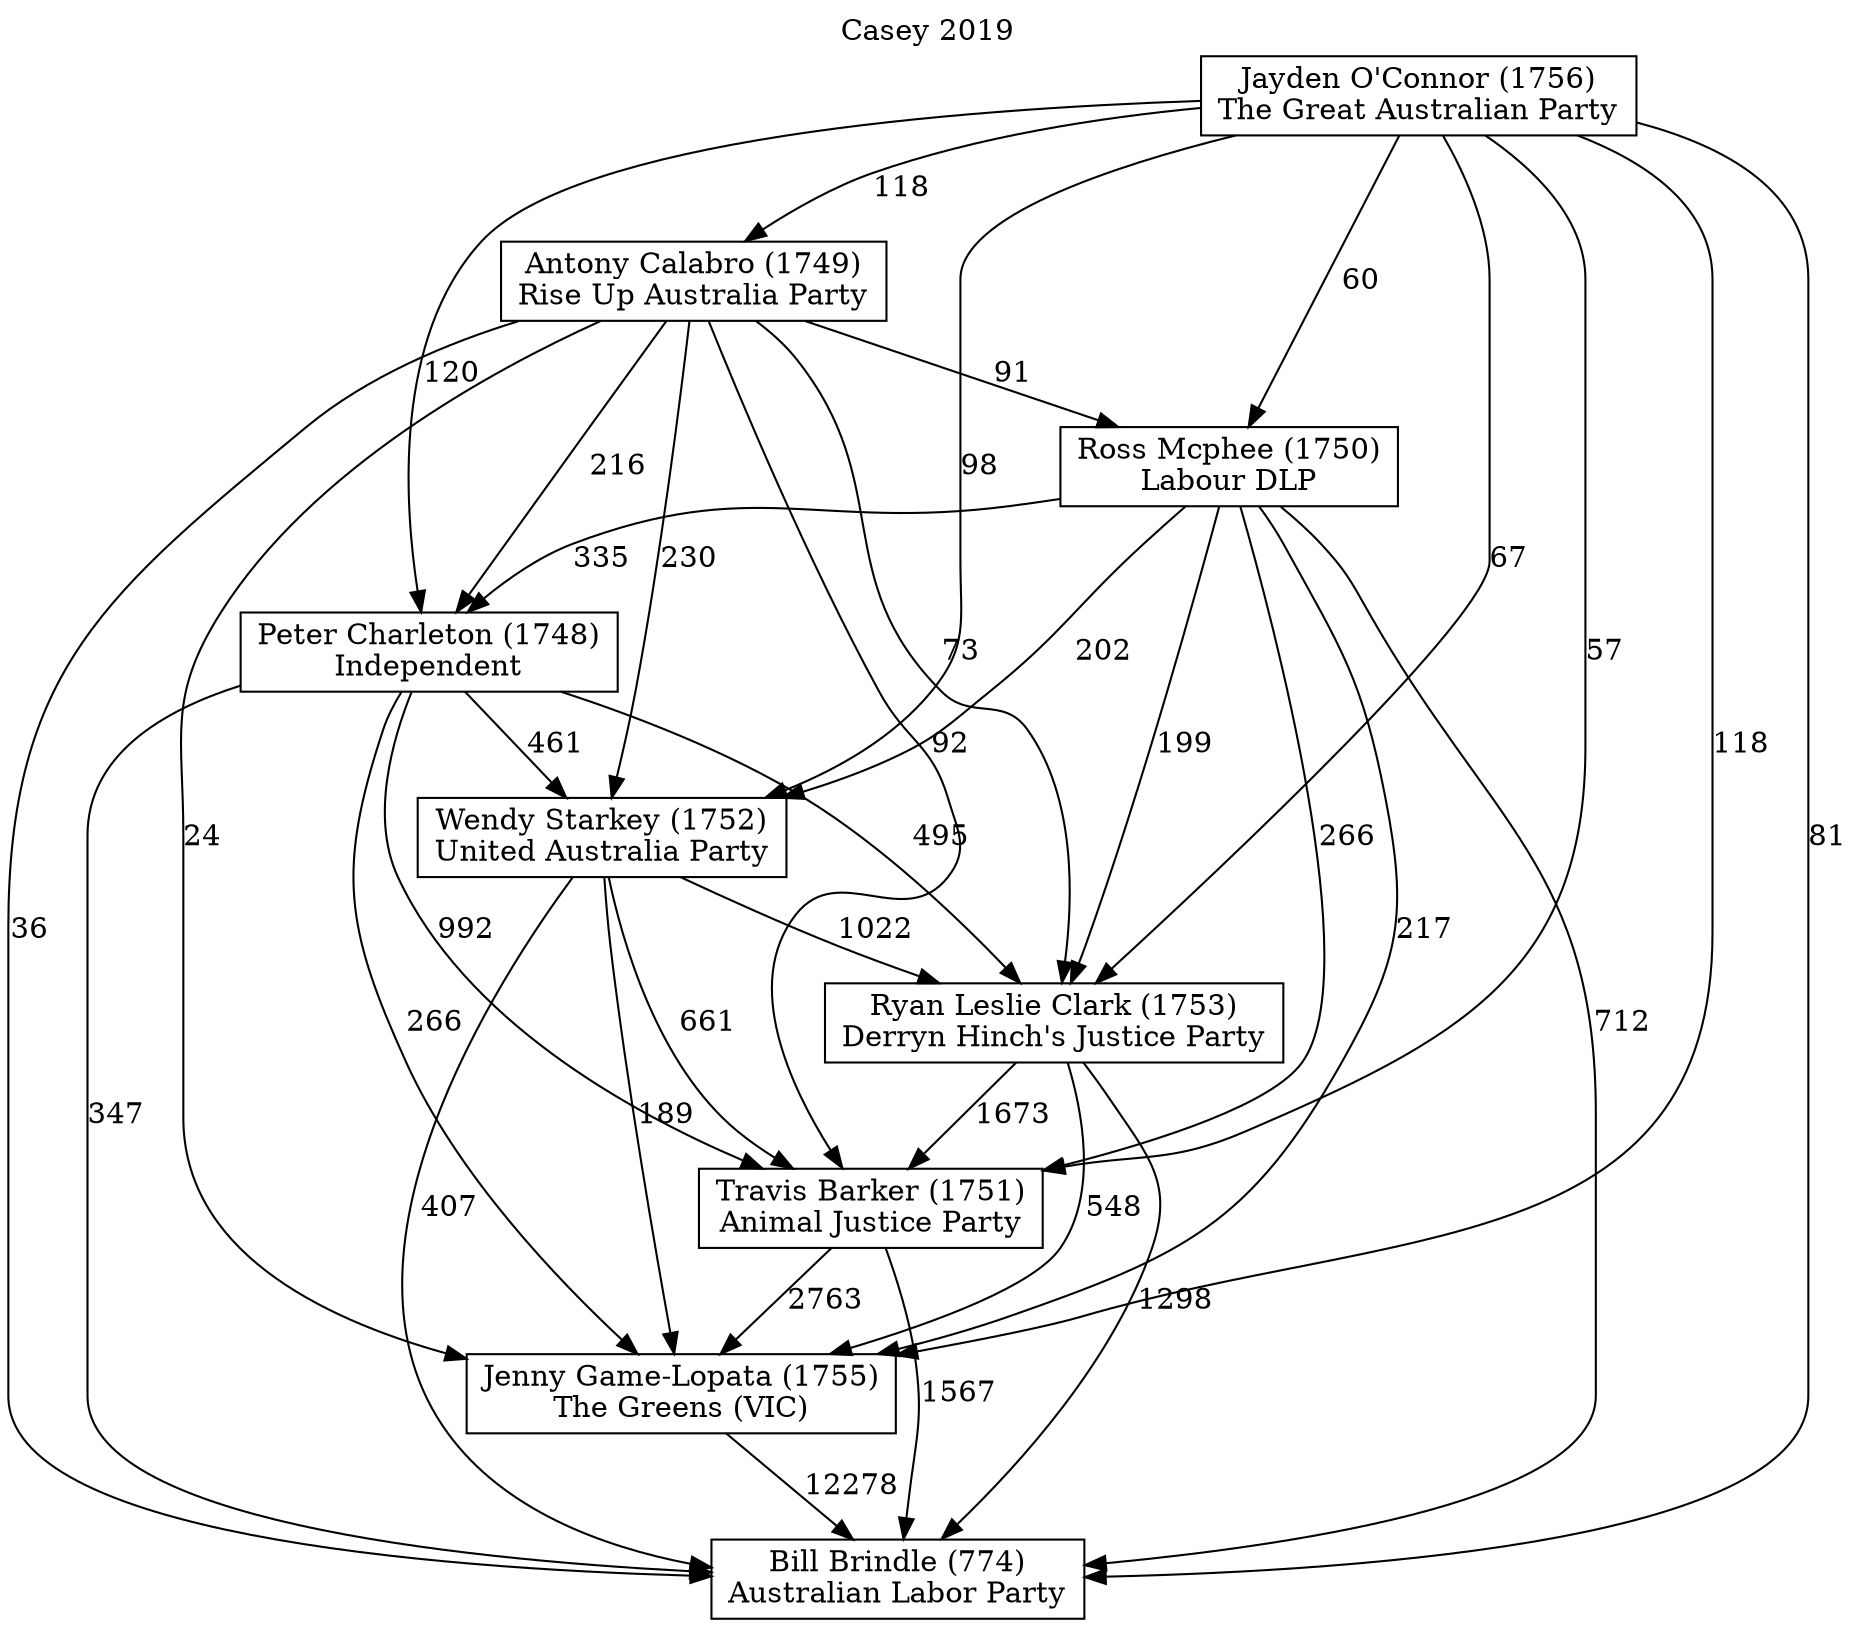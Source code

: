 // House preference flow
digraph "Bill Brindle (774)_Casey_2019" {
	graph [label="Casey 2019" labelloc=t mclimit=10]
	node [shape=box]
	"Bill Brindle (774)" [label="Bill Brindle (774)
Australian Labor Party"]
	"Jenny Game-Lopata (1755)" [label="Jenny Game-Lopata (1755)
The Greens (VIC)"]
	"Travis Barker (1751)" [label="Travis Barker (1751)
Animal Justice Party"]
	"Ryan Leslie Clark (1753)" [label="Ryan Leslie Clark (1753)
Derryn Hinch's Justice Party"]
	"Wendy Starkey (1752)" [label="Wendy Starkey (1752)
United Australia Party"]
	"Peter Charleton (1748)" [label="Peter Charleton (1748)
Independent"]
	"Ross Mcphee (1750)" [label="Ross Mcphee (1750)
Labour DLP"]
	"Antony Calabro (1749)" [label="Antony Calabro (1749)
Rise Up Australia Party"]
	"Jayden O'Connor (1756)" [label="Jayden O'Connor (1756)
The Great Australian Party"]
	"Jenny Game-Lopata (1755)" -> "Bill Brindle (774)" [label=12278]
	"Travis Barker (1751)" -> "Jenny Game-Lopata (1755)" [label=2763]
	"Ryan Leslie Clark (1753)" -> "Travis Barker (1751)" [label=1673]
	"Wendy Starkey (1752)" -> "Ryan Leslie Clark (1753)" [label=1022]
	"Peter Charleton (1748)" -> "Wendy Starkey (1752)" [label=461]
	"Ross Mcphee (1750)" -> "Peter Charleton (1748)" [label=335]
	"Antony Calabro (1749)" -> "Ross Mcphee (1750)" [label=91]
	"Jayden O'Connor (1756)" -> "Antony Calabro (1749)" [label=118]
	"Travis Barker (1751)" -> "Bill Brindle (774)" [label=1567]
	"Ryan Leslie Clark (1753)" -> "Bill Brindle (774)" [label=1298]
	"Wendy Starkey (1752)" -> "Bill Brindle (774)" [label=407]
	"Peter Charleton (1748)" -> "Bill Brindle (774)" [label=347]
	"Ross Mcphee (1750)" -> "Bill Brindle (774)" [label=712]
	"Antony Calabro (1749)" -> "Bill Brindle (774)" [label=36]
	"Jayden O'Connor (1756)" -> "Bill Brindle (774)" [label=81]
	"Jayden O'Connor (1756)" -> "Ross Mcphee (1750)" [label=60]
	"Antony Calabro (1749)" -> "Peter Charleton (1748)" [label=216]
	"Jayden O'Connor (1756)" -> "Peter Charleton (1748)" [label=120]
	"Ross Mcphee (1750)" -> "Wendy Starkey (1752)" [label=202]
	"Antony Calabro (1749)" -> "Wendy Starkey (1752)" [label=230]
	"Jayden O'Connor (1756)" -> "Wendy Starkey (1752)" [label=98]
	"Peter Charleton (1748)" -> "Ryan Leslie Clark (1753)" [label=495]
	"Ross Mcphee (1750)" -> "Ryan Leslie Clark (1753)" [label=199]
	"Antony Calabro (1749)" -> "Ryan Leslie Clark (1753)" [label=73]
	"Jayden O'Connor (1756)" -> "Ryan Leslie Clark (1753)" [label=67]
	"Wendy Starkey (1752)" -> "Travis Barker (1751)" [label=661]
	"Peter Charleton (1748)" -> "Travis Barker (1751)" [label=992]
	"Ross Mcphee (1750)" -> "Travis Barker (1751)" [label=266]
	"Antony Calabro (1749)" -> "Travis Barker (1751)" [label=92]
	"Jayden O'Connor (1756)" -> "Travis Barker (1751)" [label=57]
	"Ryan Leslie Clark (1753)" -> "Jenny Game-Lopata (1755)" [label=548]
	"Wendy Starkey (1752)" -> "Jenny Game-Lopata (1755)" [label=189]
	"Peter Charleton (1748)" -> "Jenny Game-Lopata (1755)" [label=266]
	"Ross Mcphee (1750)" -> "Jenny Game-Lopata (1755)" [label=217]
	"Antony Calabro (1749)" -> "Jenny Game-Lopata (1755)" [label=24]
	"Jayden O'Connor (1756)" -> "Jenny Game-Lopata (1755)" [label=118]
}
